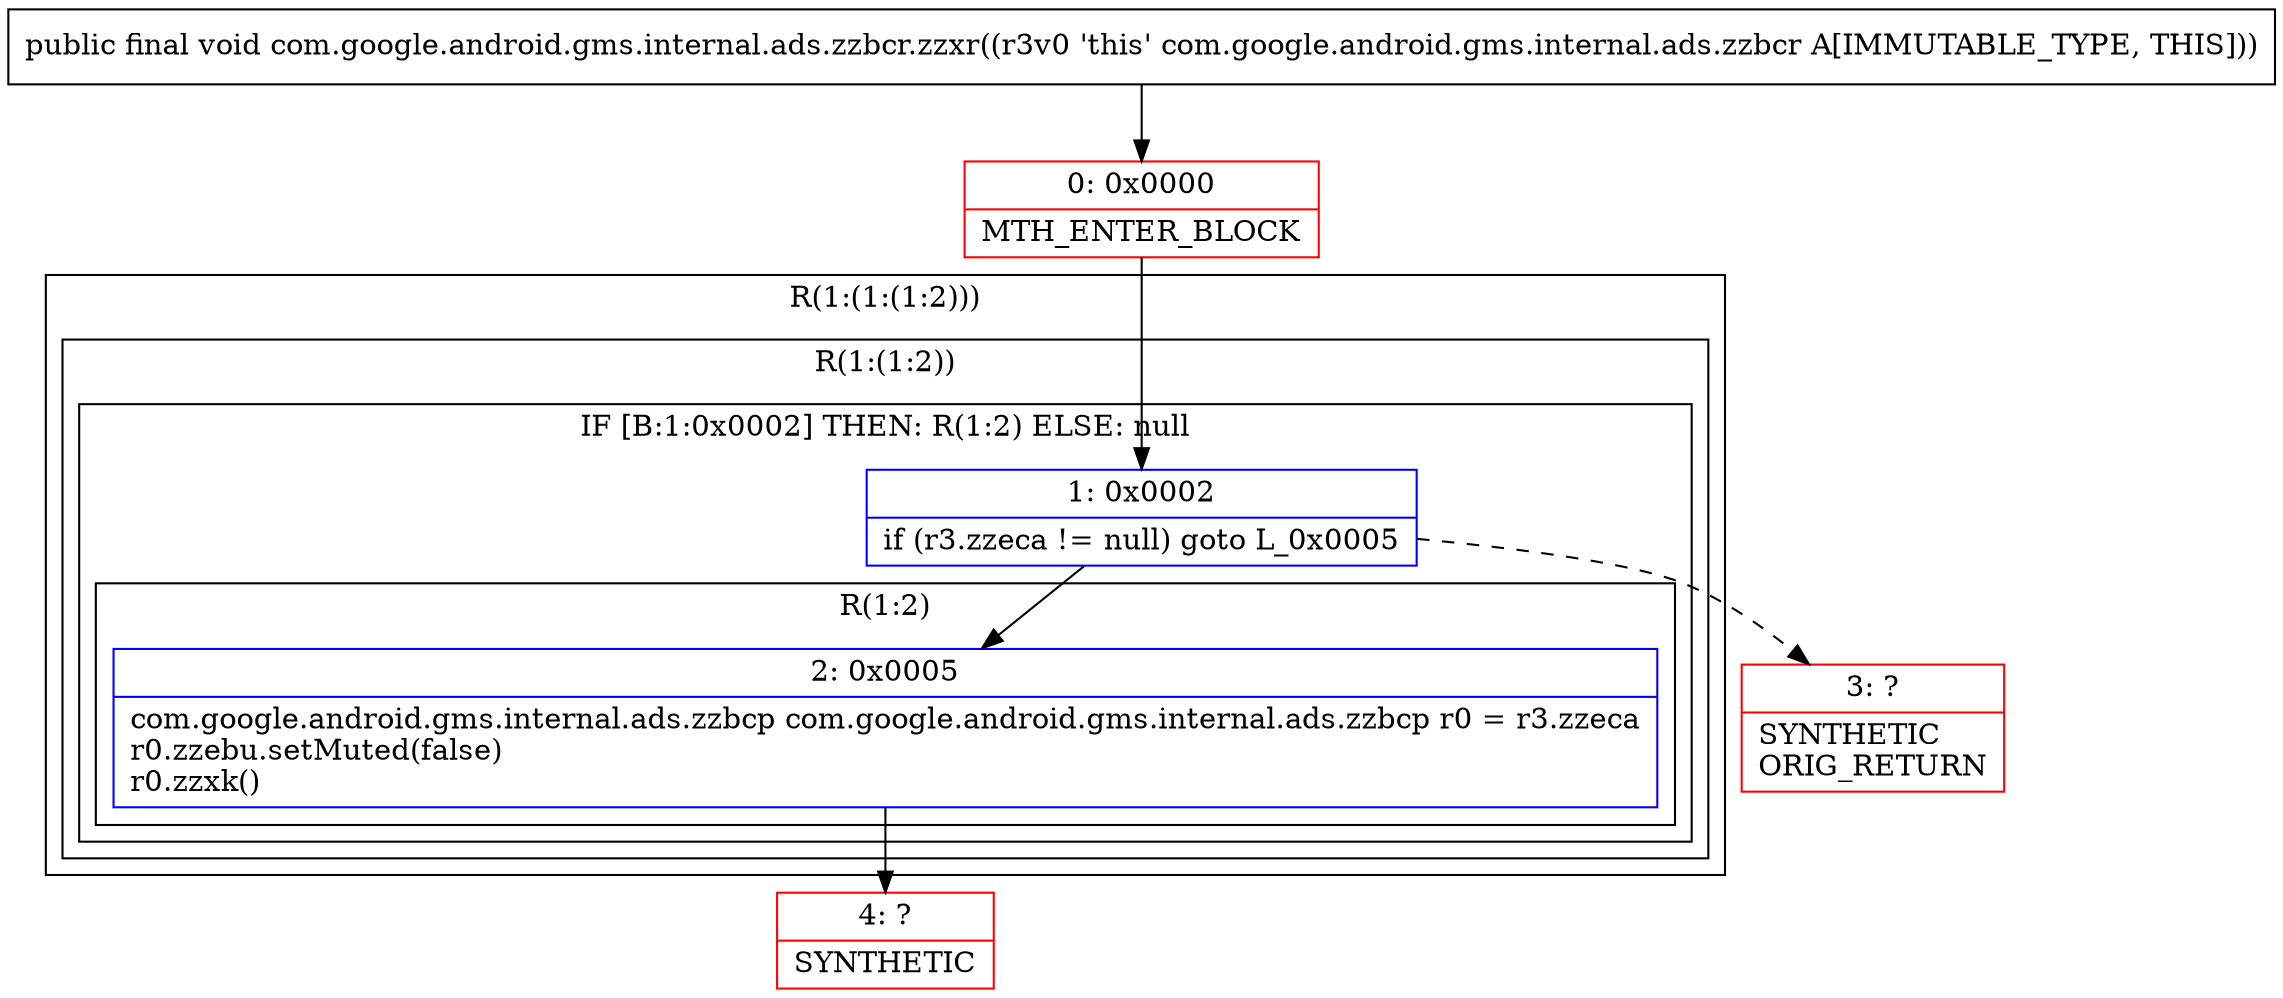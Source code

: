 digraph "CFG forcom.google.android.gms.internal.ads.zzbcr.zzxr()V" {
subgraph cluster_Region_1330714306 {
label = "R(1:(1:(1:2)))";
node [shape=record,color=blue];
subgraph cluster_Region_1081753075 {
label = "R(1:(1:2))";
node [shape=record,color=blue];
subgraph cluster_IfRegion_1867118681 {
label = "IF [B:1:0x0002] THEN: R(1:2) ELSE: null";
node [shape=record,color=blue];
Node_1 [shape=record,label="{1\:\ 0x0002|if (r3.zzeca != null) goto L_0x0005\l}"];
subgraph cluster_Region_244220926 {
label = "R(1:2)";
node [shape=record,color=blue];
Node_2 [shape=record,label="{2\:\ 0x0005|com.google.android.gms.internal.ads.zzbcp com.google.android.gms.internal.ads.zzbcp r0 = r3.zzeca\lr0.zzebu.setMuted(false)\lr0.zzxk()\l}"];
}
}
}
}
Node_0 [shape=record,color=red,label="{0\:\ 0x0000|MTH_ENTER_BLOCK\l}"];
Node_3 [shape=record,color=red,label="{3\:\ ?|SYNTHETIC\lORIG_RETURN\l}"];
Node_4 [shape=record,color=red,label="{4\:\ ?|SYNTHETIC\l}"];
MethodNode[shape=record,label="{public final void com.google.android.gms.internal.ads.zzbcr.zzxr((r3v0 'this' com.google.android.gms.internal.ads.zzbcr A[IMMUTABLE_TYPE, THIS])) }"];
MethodNode -> Node_0;
Node_1 -> Node_2;
Node_1 -> Node_3[style=dashed];
Node_2 -> Node_4;
Node_0 -> Node_1;
}

